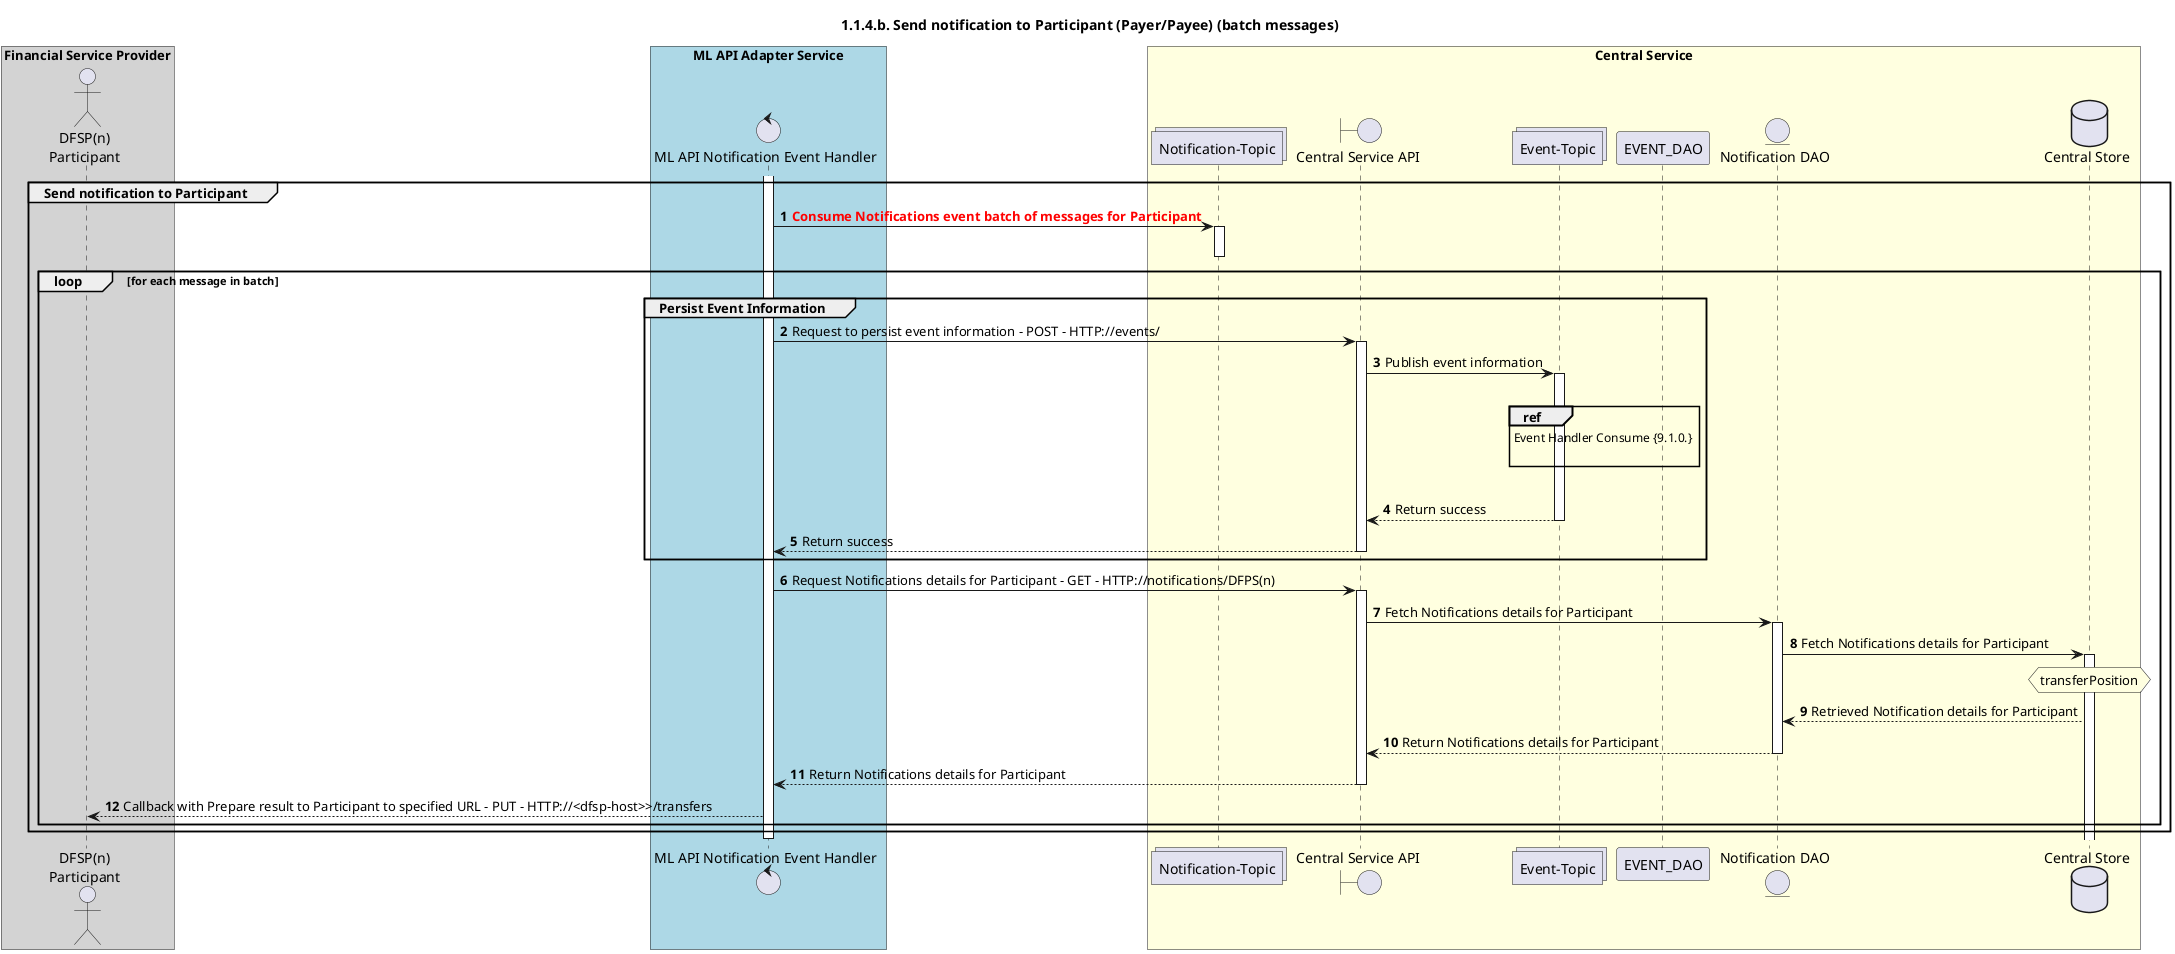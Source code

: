 @startuml
' declate title
title 1.1.4.b. Send notification to Participant (Payer/Payee) (batch messages)

autonumber

' Actor Keys:
'   boundary - APIs/Interfaces, etc
'   collections - Kafka Topics
'   control - Kafka Consumers
'   entity - Database Access Objects
'   database - Database Persistance Store

' declare actors
actor "DFSP(n)\nParticipant" as DFSP
control "ML API Notification Event Handler" as NOTIFY_HANDLER
boundary "Central Service API" as CSAPI
collections "Notification-Topic" as TOPIC_NOTIFICATIONS
collections "Event-Topic" as TOPIC_EVENTS
entity "Notification DAO" as NOTIFY_DAO
database "Central Store" as DB

box "Financial Service Provider" #lightGray
	participant DFSP
end box

box "ML API Adapter Service" #LightBlue
	participant NOTIFY_HANDLER
end box

box "Central Service" #LightYellow
participant TOPIC_NOTIFICATIONS
    participant CSAPI
    participant TOPIC_EVENTS
    participant EVENT_DAO
    participant NOTIFY_DAO
    participant DB
end box

' start flow
activate NOTIFY_HANDLER
group Send notification to Participant
    TOPIC_NOTIFICATIONS <- NOTIFY_HANDLER: <color #FF0000>**Consume Notifications event batch of messages for Participant**</color>
    activate TOPIC_NOTIFICATIONS
    deactivate TOPIC_NOTIFICATIONS
    loop for each message in batch
        group Persist Event Information
            NOTIFY_HANDLER -> CSAPI: Request to persist event information - POST - HTTP://events/
            activate CSAPI
            CSAPI -> TOPIC_EVENTS: Publish event information
            activate TOPIC_EVENTS
            |||
            ref over TOPIC_EVENTS :  Event Handler Consume {9.1.0.} \n
            |||
            TOPIC_EVENTS --> CSAPI: Return success
            deactivate TOPIC_EVENTS
            CSAPI --> NOTIFY_HANDLER: Return success
            deactivate CSAPI
        end
        NOTIFY_HANDLER -> CSAPI: Request Notifications details for Participant - GET - HTTP://notifications/DFPS(n)
        activate CSAPI
        CSAPI -> NOTIFY_DAO: Fetch Notifications details for Participant
        activate NOTIFY_DAO
        NOTIFY_DAO -> DB: Fetch Notifications details for Participant
        activate DB
        hnote over DB #lightyellow
            transferPosition
        end note
        DB --> NOTIFY_DAO: Retrieved Notification details for Participant
        'deactivate DB
        NOTIFY_DAO --> CSAPI: Return Notifications details for Participant
        deactivate NOTIFY_DAO
        CSAPI --> NOTIFY_HANDLER: Return Notifications details for Participant
        deactivate CSAPI
        NOTIFY_HANDLER --> DFSP: Callback with Prepare result to Participant to specified URL - PUT - HTTP://<dfsp-host>>/transfers
    end
end
deactivate NOTIFY_HANDLER
@enduml
